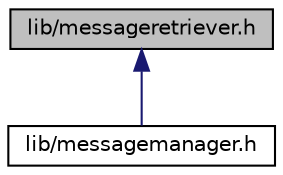 digraph "lib/messageretriever.h"
{
 // LATEX_PDF_SIZE
  edge [fontname="Helvetica",fontsize="10",labelfontname="Helvetica",labelfontsize="10"];
  node [fontname="Helvetica",fontsize="10",shape=record];
  Node1 [label="lib/messageretriever.h",height=0.2,width=0.4,color="black", fillcolor="grey75", style="filled", fontcolor="black",tooltip="Message retriever base class for the led light strip."];
  Node1 -> Node2 [dir="back",color="midnightblue",fontsize="10",style="solid",fontname="Helvetica"];
  Node2 [label="lib/messagemanager.h",height=0.2,width=0.4,color="black", fillcolor="white", style="filled",URL="$lib_2messagemanager_8h.html",tooltip="This file contains the interface for how incoming messages will be handled."];
}

